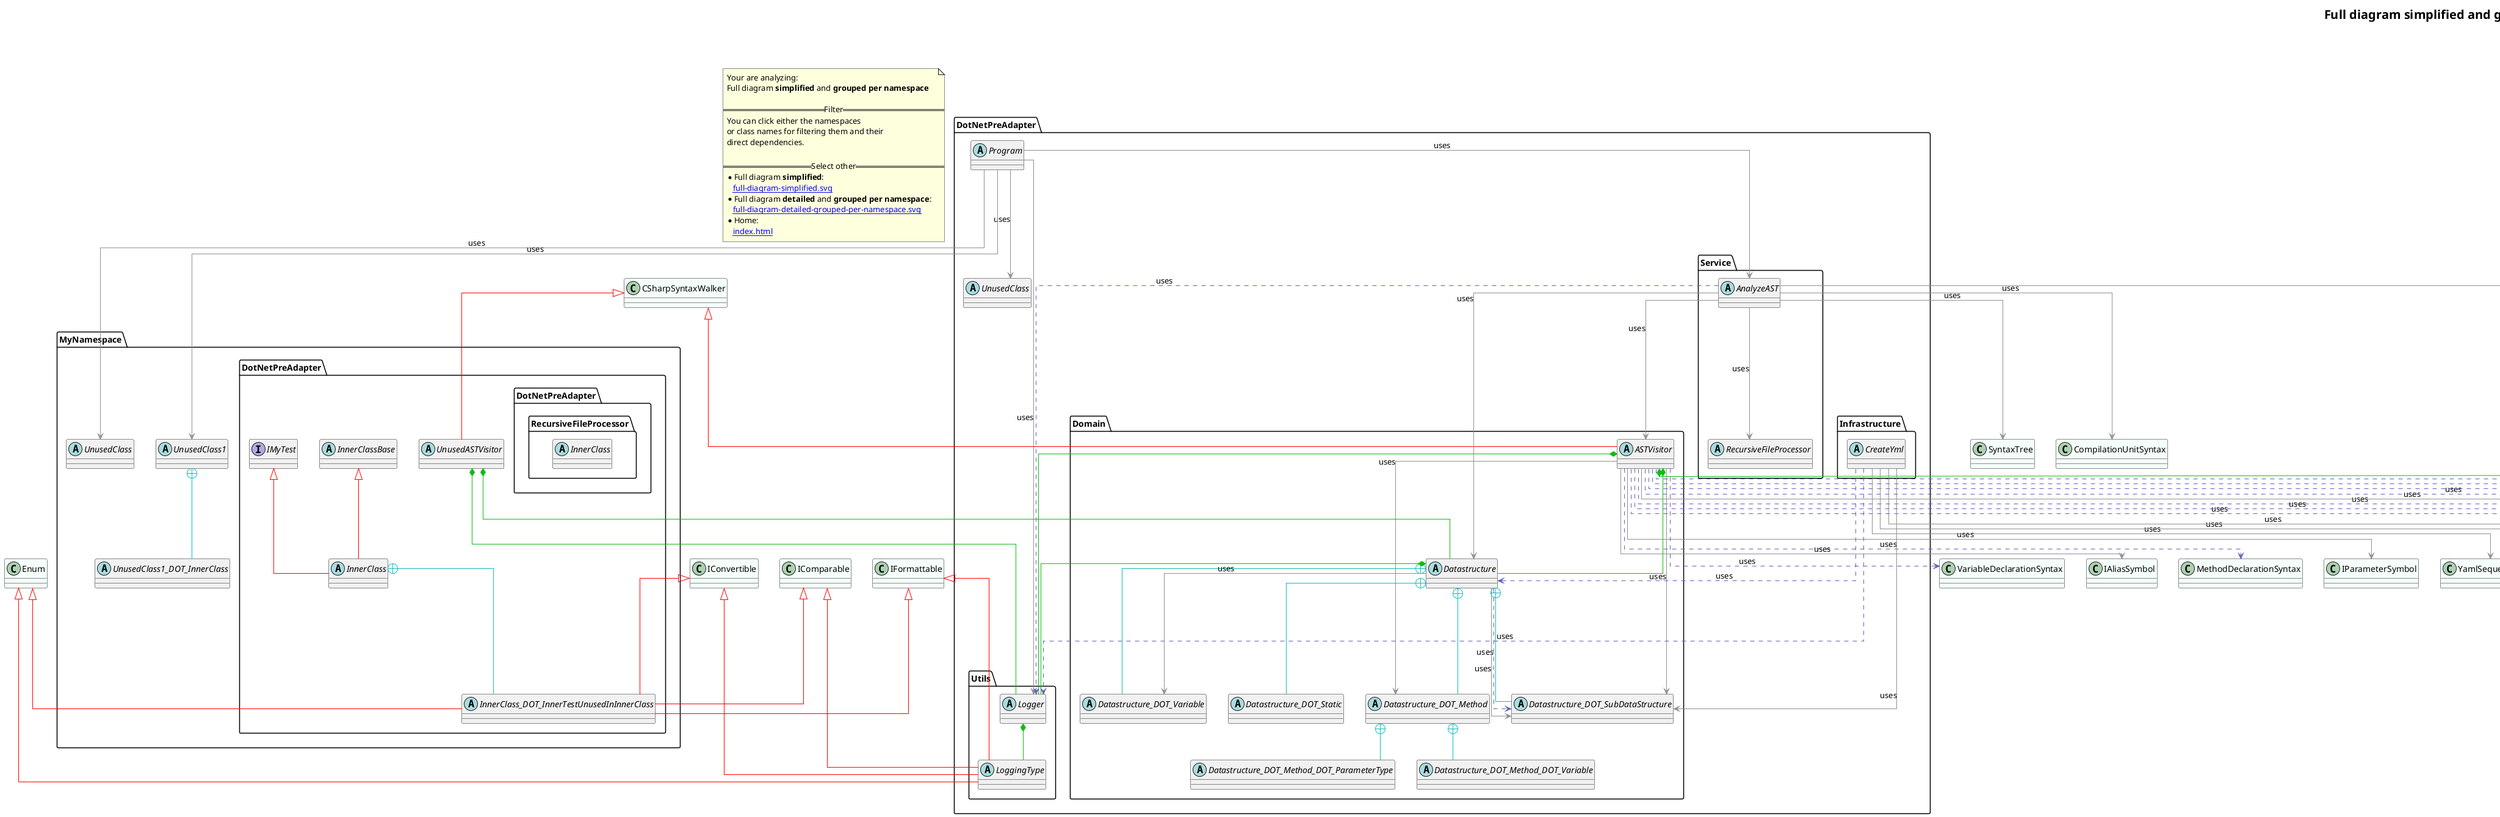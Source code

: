 @startuml
skinparam linetype ortho
title <size:20>Full diagram **simplified** and **grouped per namespace**</size>
note "Your are analyzing:\nFull diagram **simplified** and **grouped per namespace**\n\n==Filter==\nYou can click either the namespaces \nor class names for filtering them and their\ndirect dependencies.\n\n==Select other==\n* Full diagram **simplified**:\n   [[full-diagram-simplified.svg]]\n* Full diagram **detailed** and **grouped per namespace**:\n   [[full-diagram-detailed-grouped-per-namespace.svg]]\n* Home:\n   [[index.html]]" as FloatingNote
class CSharpSyntaxWalker [[CSharpSyntaxWalker-diagram-simplified-grouped-per-namespace.svg]] #MintCream {
}
class SemanticModel [[SemanticModel-diagram-simplified-grouped-per-namespace.svg]] #MintCream {
}
class SyntaxNode [[SyntaxNode-diagram-simplified-grouped-per-namespace.svg]] #MintCream {
}
class ITypeSymbol [[ITypeSymbol-diagram-simplified-grouped-per-namespace.svg]] #MintCream {
}
class T [[T-diagram-simplified-grouped-per-namespace.svg]] #MintCream {
}
class NamespaceDeclarationSyntax [[NamespaceDeclarationSyntax-diagram-simplified-grouped-per-namespace.svg]] #MintCream {
}
class UsingDirectiveSyntax [[UsingDirectiveSyntax-diagram-simplified-grouped-per-namespace.svg]] #MintCream {
}
class EnumDeclarationSyntax [[EnumDeclarationSyntax-diagram-simplified-grouped-per-namespace.svg]] #MintCream {
}
class InterfaceDeclarationSyntax [[InterfaceDeclarationSyntax-diagram-simplified-grouped-per-namespace.svg]] #MintCream {
}
class ClassDeclarationSyntax [[ClassDeclarationSyntax-diagram-simplified-grouped-per-namespace.svg]] #MintCream {
}
class MethodDeclarationSyntax [[MethodDeclarationSyntax-diagram-simplified-grouped-per-namespace.svg]] #MintCream {
}
class IParameterSymbol [[IParameterSymbol-diagram-simplified-grouped-per-namespace.svg]] #MintCream {
}
class VariableDeclarationSyntax [[VariableDeclarationSyntax-diagram-simplified-grouped-per-namespace.svg]] #MintCream {
}
class IAliasSymbol [[IAliasSymbol-diagram-simplified-grouped-per-namespace.svg]] #MintCream {
}
class YamlSequenceNode [[YamlSequenceNode-diagram-simplified-grouped-per-namespace.svg]] #MintCream {
}
class YamlStream [[YamlStream-diagram-simplified-grouped-per-namespace.svg]] #MintCream {
}
class System.IO.TextWriter [[System.IO.TextWriter-diagram-simplified-grouped-per-namespace.svg]] #MintCream {
}
class SyntaxTree [[SyntaxTree-diagram-simplified-grouped-per-namespace.svg]] #MintCream {
}
class CompilationUnitSyntax [[CompilationUnitSyntax-diagram-simplified-grouped-per-namespace.svg]] #MintCream {
}
class Enum [[Enum-diagram-simplified-grouped-per-namespace.svg]] #MintCream {
}
class IComparable [[IComparable-diagram-simplified-grouped-per-namespace.svg]] #MintCream {
}
class IFormattable [[IFormattable-diagram-simplified-grouped-per-namespace.svg]] #MintCream {
}
class IConvertible [[IConvertible-diagram-simplified-grouped-per-namespace.svg]] #MintCream {
}
' Closing all previous_sub_namespace_list namespace None because file analysis is finished.
namespace DotNetPreAdapter [[DotNetPreAdapter-diagram-simplified-grouped-per-namespace.svg]] {
abstract class DotNetPreAdapter.UnusedClass [[DotNetPreAdapter.UnusedClass-diagram-simplified-grouped-per-namespace.svg]]  {
}
abstract class DotNetPreAdapter.Program [[DotNetPreAdapter.Program-diagram-simplified-grouped-per-namespace.svg]]  {
}
'Compared namespace DotNetPreAdapter [[DotNetPreAdapter-diagram-simplified-grouped-per-namespace.svg]] { with last element of }
' Closing all previous_sub_namespace_list namespace None because file analysis is finished.
' Closing namespace DotNetPreAdapter
}
namespace DotNetPreAdapter [[DotNetPreAdapter-diagram-simplified-grouped-per-namespace.svg]] {
namespace DotNetPreAdapter.Domain [[DotNetPreAdapter.Domain-diagram-simplified-grouped-per-namespace.svg]] {
  abstract class DotNetPreAdapter.Domain.Datastructure [[DotNetPreAdapter.Domain.Datastructure-diagram-simplified-grouped-per-namespace.svg]]  {
  }
  abstract class DotNetPreAdapter.Domain.Datastructure_DOT_Method [[DotNetPreAdapter.Domain.Datastructure.Method-diagram-simplified-grouped-per-namespace.svg]]  {
  }
  abstract class DotNetPreAdapter.Domain.Datastructure_DOT_Method_DOT_ParameterType [[DotNetPreAdapter.Domain.Datastructure.Method.ParameterType-diagram-simplified-grouped-per-namespace.svg]]  {
  }
  abstract class DotNetPreAdapter.Domain.Datastructure_DOT_Method_DOT_Variable [[DotNetPreAdapter.Domain.Datastructure.Method.Variable-diagram-simplified-grouped-per-namespace.svg]]  {
  }
  abstract class DotNetPreAdapter.Domain.Datastructure_DOT_Static [[DotNetPreAdapter.Domain.Datastructure.Static-diagram-simplified-grouped-per-namespace.svg]]  {
  }
  abstract class DotNetPreAdapter.Domain.Datastructure_DOT_Variable [[DotNetPreAdapter.Domain.Datastructure.Variable-diagram-simplified-grouped-per-namespace.svg]]  {
  }
  abstract class DotNetPreAdapter.Domain.Datastructure_DOT_SubDataStructure [[DotNetPreAdapter.Domain.Datastructure.SubDataStructure-diagram-simplified-grouped-per-namespace.svg]]  {
  }
  abstract class DotNetPreAdapter.Domain.ASTVisitor [[DotNetPreAdapter.Domain.ASTVisitor-diagram-simplified-grouped-per-namespace.svg]]  {
  }
'Compared namespace DotNetPreAdapter.Domain [[DotNetPreAdapter.Domain-diagram-simplified-grouped-per-namespace.svg]] { with last element of   }
' Closing all previous_sub_namespace_list namespace None because file analysis is finished.
' Closing namespace Domain
}
' Closing namespace DotNetPreAdapter
}
namespace DotNetPreAdapter [[DotNetPreAdapter-diagram-simplified-grouped-per-namespace.svg]] {
namespace DotNetPreAdapter.Infrastructure [[DotNetPreAdapter.Infrastructure-diagram-simplified-grouped-per-namespace.svg]] {
  abstract class DotNetPreAdapter.Infrastructure.CreateYml [[DotNetPreAdapter.Infrastructure.CreateYml-diagram-simplified-grouped-per-namespace.svg]]  {
  }
'Compared namespace DotNetPreAdapter.Infrastructure [[DotNetPreAdapter.Infrastructure-diagram-simplified-grouped-per-namespace.svg]] { with last element of   }
' Closing all previous_sub_namespace_list namespace None because file analysis is finished.
' Closing namespace Infrastructure
}
' Closing namespace DotNetPreAdapter
}
namespace DotNetPreAdapter [[DotNetPreAdapter-diagram-simplified-grouped-per-namespace.svg]] {
namespace DotNetPreAdapter.Service [[DotNetPreAdapter.Service-diagram-simplified-grouped-per-namespace.svg]] {
  abstract class DotNetPreAdapter.Service.AnalyzeAST [[DotNetPreAdapter.Service.AnalyzeAST-diagram-simplified-grouped-per-namespace.svg]]  {
  }
  abstract class DotNetPreAdapter.Service.RecursiveFileProcessor [[DotNetPreAdapter.Service.RecursiveFileProcessor-diagram-simplified-grouped-per-namespace.svg]]  {
  }
'Compared namespace DotNetPreAdapter.Service [[DotNetPreAdapter.Service-diagram-simplified-grouped-per-namespace.svg]] { with last element of   }
' Closing all previous_sub_namespace_list namespace None because file analysis is finished.
' Closing namespace Service
}
' Closing namespace DotNetPreAdapter
}
namespace DotNetPreAdapter [[DotNetPreAdapter-diagram-simplified-grouped-per-namespace.svg]] {
namespace DotNetPreAdapter.Utils [[DotNetPreAdapter.Utils-diagram-simplified-grouped-per-namespace.svg]] {
  abstract class DotNetPreAdapter.Utils.LoggingType [[DotNetPreAdapter.Utils.LoggingType-diagram-simplified-grouped-per-namespace.svg]]  {
  }
  abstract class DotNetPreAdapter.Utils.Logger [[DotNetPreAdapter.Utils.Logger-diagram-simplified-grouped-per-namespace.svg]]  {
  }
'Compared namespace DotNetPreAdapter.Utils [[DotNetPreAdapter.Utils-diagram-simplified-grouped-per-namespace.svg]] { with last element of   }
' Closing all previous_sub_namespace_list namespace None because file analysis is finished.
' Closing namespace Utils
}
' Closing namespace DotNetPreAdapter
}
namespace Examples [[Examples-diagram-simplified-grouped-per-namespace.svg]] {
namespace Examples.BadDesign [[Examples.BadDesign-diagram-simplified-grouped-per-namespace.svg]] {
namespace Examples.BadDesign.CarExample [[Examples.BadDesign.CarExample-diagram-simplified-grouped-per-namespace.svg]] {
    abstract class Examples.BadDesign.CarExample.DB [[Examples.BadDesign.CarExample.DB-diagram-simplified-grouped-per-namespace.svg]]  {
    }
    abstract class Examples.BadDesign.CarExample.Vehicle [[Examples.BadDesign.CarExample.Vehicle-diagram-simplified-grouped-per-namespace.svg]]  {
    }
    abstract class Examples.BadDesign.CarExample.Car [[Examples.BadDesign.CarExample.Car-diagram-simplified-grouped-per-namespace.svg]]  {
    }
'Compared namespace Examples.BadDesign.CarExample [[Examples.BadDesign.CarExample-diagram-simplified-grouped-per-namespace.svg]] { with last element of     }
' Closing all previous_sub_namespace_list namespace None because file analysis is finished.
' Closing namespace CarExample
}
' Closing namespace BadDesign
}
' Closing namespace Examples
}
namespace Examples [[Examples-diagram-simplified-grouped-per-namespace.svg]] {
namespace Examples.BadDesign [[Examples.BadDesign-diagram-simplified-grouped-per-namespace.svg]] {
namespace Examples.BadDesign.CarExample [[Examples.BadDesign.CarExample-diagram-simplified-grouped-per-namespace.svg]] {
namespace Examples.BadDesign.CarExample.CarParts [[Examples.BadDesign.CarExample.CarParts-diagram-simplified-grouped-per-namespace.svg]] {
      abstract class Examples.BadDesign.CarExample.CarParts.Seats [[Examples.BadDesign.CarExample.CarParts.Seats-diagram-simplified-grouped-per-namespace.svg]]  {
      }
      abstract class Examples.BadDesign.CarExample.CarParts.Wheels [[Examples.BadDesign.CarExample.CarParts.Wheels-diagram-simplified-grouped-per-namespace.svg]]  {
      }
      abstract class Examples.BadDesign.CarExample.CarParts.Driver [[Examples.BadDesign.CarExample.CarParts.Driver-diagram-simplified-grouped-per-namespace.svg]]  {
      }
      abstract class Examples.BadDesign.CarExample.CarParts.Doors [[Examples.BadDesign.CarExample.CarParts.Doors-diagram-simplified-grouped-per-namespace.svg]]  {
      }
'Compared namespace Examples.BadDesign.CarExample.CarParts [[Examples.BadDesign.CarExample.CarParts-diagram-simplified-grouped-per-namespace.svg]] { with last element of       }
' Closing all previous_sub_namespace_list namespace None because file analysis is finished.
' Closing namespace CarParts
}
' Closing namespace CarExample
}
' Closing namespace BadDesign
}
' Closing namespace Examples
}
namespace Examples [[Examples-diagram-simplified-grouped-per-namespace.svg]] {
namespace Examples.BadDesign [[Examples.BadDesign-diagram-simplified-grouped-per-namespace.svg]] {
namespace Examples.BadDesign.CarExample [[Examples.BadDesign.CarExample-diagram-simplified-grouped-per-namespace.svg]] {
namespace Examples.BadDesign.CarExample.WarehouseEntities [[Examples.BadDesign.CarExample.WarehouseEntities-diagram-simplified-grouped-per-namespace.svg]] {
      abstract class Examples.BadDesign.CarExample.WarehouseEntities.User [[Examples.BadDesign.CarExample.WarehouseEntities.User-diagram-simplified-grouped-per-namespace.svg]]  {
      }
      abstract class Examples.BadDesign.CarExample.WarehouseEntities.Customer [[Examples.BadDesign.CarExample.WarehouseEntities.Customer-diagram-simplified-grouped-per-namespace.svg]]  {
      }
      abstract class Examples.BadDesign.CarExample.WarehouseEntities.Complaints [[Examples.BadDesign.CarExample.WarehouseEntities.Complaints-diagram-simplified-grouped-per-namespace.svg]]  {
      }
      abstract class Examples.BadDesign.CarExample.WarehouseEntities.Invoice [[Examples.BadDesign.CarExample.WarehouseEntities.Invoice-diagram-simplified-grouped-per-namespace.svg]]  {
      }
      abstract class Examples.BadDesign.CarExample.WarehouseEntities.Car [[Examples.BadDesign.CarExample.WarehouseEntities.Car-diagram-simplified-grouped-per-namespace.svg]]  {
      }
'Compared namespace Examples.BadDesign.CarExample.WarehouseEntities [[Examples.BadDesign.CarExample.WarehouseEntities-diagram-simplified-grouped-per-namespace.svg]] { with last element of       }
' Closing all previous_sub_namespace_list namespace None because file analysis is finished.
' Closing namespace WarehouseEntities
}
' Closing namespace CarExample
}
' Closing namespace BadDesign
}
' Closing namespace Examples
}
namespace Examples [[Examples-diagram-simplified-grouped-per-namespace.svg]] {
namespace Examples.BetterDesign [[Examples.BetterDesign-diagram-simplified-grouped-per-namespace.svg]] {
  abstract class Examples.BetterDesign.Service [[Examples.BetterDesign.Service-diagram-simplified-grouped-per-namespace.svg]]  {
  }
'Compared namespace Examples.BetterDesign [[Examples.BetterDesign-diagram-simplified-grouped-per-namespace.svg]] { with last element of   }
' Closing all previous_sub_namespace_list namespace None because file analysis is finished.
' Closing namespace BetterDesign
}
' Closing namespace Examples
}
namespace Examples [[Examples-diagram-simplified-grouped-per-namespace.svg]] {
namespace Examples.BetterDesign [[Examples.BetterDesign-diagram-simplified-grouped-per-namespace.svg]] {
namespace Examples.BetterDesign.Repository [[Examples.BetterDesign.Repository-diagram-simplified-grouped-per-namespace.svg]] {
namespace Examples.BetterDesign.Repository.CarExample [[Examples.BetterDesign.Repository.CarExample-diagram-simplified-grouped-per-namespace.svg]] {
      abstract class Examples.BetterDesign.Repository.CarExample.DBCar [[Examples.BetterDesign.Repository.CarExample.DBCar-diagram-simplified-grouped-per-namespace.svg]]  {
      }
      abstract class Examples.BetterDesign.Repository.CarExample.DBWarehouse [[Examples.BetterDesign.Repository.CarExample.DBWarehouse-diagram-simplified-grouped-per-namespace.svg]]  {
      }
      abstract class Examples.BetterDesign.Repository.CarExample.Vehicle [[Examples.BetterDesign.Repository.CarExample.Vehicle-diagram-simplified-grouped-per-namespace.svg]]  {
      }
      abstract class Examples.BetterDesign.Repository.CarExample.Car [[Examples.BetterDesign.Repository.CarExample.Car-diagram-simplified-grouped-per-namespace.svg]]  {
      }
'Compared namespace Examples.BetterDesign.Repository.CarExample [[Examples.BetterDesign.Repository.CarExample-diagram-simplified-grouped-per-namespace.svg]] { with last element of       }
' Closing all previous_sub_namespace_list namespace None because file analysis is finished.
' Closing namespace CarExample
}
' Closing namespace Repository
}
' Closing namespace BetterDesign
}
' Closing namespace Examples
}
namespace Examples [[Examples-diagram-simplified-grouped-per-namespace.svg]] {
namespace Examples.BetterDesign [[Examples.BetterDesign-diagram-simplified-grouped-per-namespace.svg]] {
namespace Examples.BetterDesign.Repository [[Examples.BetterDesign.Repository-diagram-simplified-grouped-per-namespace.svg]] {
namespace Examples.BetterDesign.Repository.CarExample [[Examples.BetterDesign.Repository.CarExample-diagram-simplified-grouped-per-namespace.svg]] {
namespace Examples.BetterDesign.Repository.CarExample.CarParts [[Examples.BetterDesign.Repository.CarExample.CarParts-diagram-simplified-grouped-per-namespace.svg]] {
        abstract class Examples.BetterDesign.Repository.CarExample.CarParts.Seats [[Examples.BetterDesign.Repository.CarExample.CarParts.Seats-diagram-simplified-grouped-per-namespace.svg]]  {
        }
        abstract class Examples.BetterDesign.Repository.CarExample.CarParts.Wheels [[Examples.BetterDesign.Repository.CarExample.CarParts.Wheels-diagram-simplified-grouped-per-namespace.svg]]  {
        }
        abstract class Examples.BetterDesign.Repository.CarExample.CarParts.Driver [[Examples.BetterDesign.Repository.CarExample.CarParts.Driver-diagram-simplified-grouped-per-namespace.svg]]  {
        }
        abstract class Examples.BetterDesign.Repository.CarExample.CarParts.Doors [[Examples.BetterDesign.Repository.CarExample.CarParts.Doors-diagram-simplified-grouped-per-namespace.svg]]  {
        }
'Compared namespace Examples.BetterDesign.Repository.CarExample.CarParts [[Examples.BetterDesign.Repository.CarExample.CarParts-diagram-simplified-grouped-per-namespace.svg]] { with last element of         }
' Closing all previous_sub_namespace_list namespace None because file analysis is finished.
' Closing namespace CarParts
}
' Closing namespace CarExample
}
' Closing namespace Repository
}
' Closing namespace BetterDesign
}
' Closing namespace Examples
}
namespace Examples [[Examples-diagram-simplified-grouped-per-namespace.svg]] {
namespace Examples.BetterDesign [[Examples.BetterDesign-diagram-simplified-grouped-per-namespace.svg]] {
namespace Examples.BetterDesign.Repository [[Examples.BetterDesign.Repository-diagram-simplified-grouped-per-namespace.svg]] {
namespace Examples.BetterDesign.Repository.CarExample [[Examples.BetterDesign.Repository.CarExample-diagram-simplified-grouped-per-namespace.svg]] {
namespace Examples.BetterDesign.Repository.CarExample.WarehouseEntities [[Examples.BetterDesign.Repository.CarExample.WarehouseEntities-diagram-simplified-grouped-per-namespace.svg]] {
        abstract class Examples.BetterDesign.Repository.CarExample.WarehouseEntities.User [[Examples.BetterDesign.Repository.CarExample.WarehouseEntities.User-diagram-simplified-grouped-per-namespace.svg]]  {
        }
        abstract class Examples.BetterDesign.Repository.CarExample.WarehouseEntities.Customer [[Examples.BetterDesign.Repository.CarExample.WarehouseEntities.Customer-diagram-simplified-grouped-per-namespace.svg]]  {
        }
        abstract class Examples.BetterDesign.Repository.CarExample.WarehouseEntities.Complaints [[Examples.BetterDesign.Repository.CarExample.WarehouseEntities.Complaints-diagram-simplified-grouped-per-namespace.svg]]  {
        }
        abstract class Examples.BetterDesign.Repository.CarExample.WarehouseEntities.Invoice [[Examples.BetterDesign.Repository.CarExample.WarehouseEntities.Invoice-diagram-simplified-grouped-per-namespace.svg]]  {
        }
        abstract class Examples.BetterDesign.Repository.CarExample.WarehouseEntities.Car [[Examples.BetterDesign.Repository.CarExample.WarehouseEntities.Car-diagram-simplified-grouped-per-namespace.svg]]  {
        }
'Compared namespace Examples.BetterDesign.Repository.CarExample.WarehouseEntities [[Examples.BetterDesign.Repository.CarExample.WarehouseEntities-diagram-simplified-grouped-per-namespace.svg]] { with last element of         }
' Closing all previous_sub_namespace_list namespace None because file analysis is finished.
' Closing namespace WarehouseEntities
}
' Closing namespace CarExample
}
' Closing namespace Repository
}
' Closing namespace BetterDesign
}
' Closing namespace Examples
}
namespace MyNamespace [[MyNamespace-diagram-simplified-grouped-per-namespace.svg]] {
abstract class MyNamespace.UnusedClass [[MyNamespace.UnusedClass-diagram-simplified-grouped-per-namespace.svg]]  {
}
abstract class MyNamespace.UnusedClass1 [[MyNamespace.UnusedClass1-diagram-simplified-grouped-per-namespace.svg]]  {
}
abstract class MyNamespace.UnusedClass1_DOT_InnerClass [[MyNamespace.UnusedClass1.InnerClass-diagram-simplified-grouped-per-namespace.svg]]  {
}
'Compared namespace MyNamespace [[MyNamespace-diagram-simplified-grouped-per-namespace.svg]] { with last element of }
' Closing all previous_sub_namespace_list namespace None because file analysis is finished.
' Closing namespace MyNamespace
}
namespace MyNamespace [[MyNamespace-diagram-simplified-grouped-per-namespace.svg]] {
namespace MyNamespace.DotNetPreAdapter [[MyNamespace.DotNetPreAdapter-diagram-simplified-grouped-per-namespace.svg]] {
  interface MyNamespace.DotNetPreAdapter.IMyTest [[MyNamespace.DotNetPreAdapter.IMyTest-diagram-simplified-grouped-per-namespace.svg]]  {
  }
  abstract class MyNamespace.DotNetPreAdapter.InnerClassBase [[MyNamespace.DotNetPreAdapter.InnerClassBase-diagram-simplified-grouped-per-namespace.svg]]  {
  }
  abstract class MyNamespace.DotNetPreAdapter.InnerClass [[MyNamespace.DotNetPreAdapter.InnerClass-diagram-simplified-grouped-per-namespace.svg]]  {
  }
  abstract class MyNamespace.DotNetPreAdapter.InnerClass_DOT_InnerTestUnusedInInnerClass [[MyNamespace.DotNetPreAdapter.InnerClass.InnerTestUnusedInInnerClass-diagram-simplified-grouped-per-namespace.svg]]  {
  }
  abstract class MyNamespace.DotNetPreAdapter.UnusedASTVisitor [[MyNamespace.DotNetPreAdapter.UnusedASTVisitor-diagram-simplified-grouped-per-namespace.svg]]  {
  }
'Compared namespace MyNamespace.DotNetPreAdapter [[MyNamespace.DotNetPreAdapter-diagram-simplified-grouped-per-namespace.svg]] { with last element of   }
' Closing all previous_sub_namespace_list namespace None because file analysis is finished.
' Closing namespace DotNetPreAdapter
}
' Closing namespace MyNamespace
}
namespace MyNamespace [[MyNamespace-diagram-simplified-grouped-per-namespace.svg]] {
namespace MyNamespace.DotNetPreAdapter [[MyNamespace.DotNetPreAdapter-diagram-simplified-grouped-per-namespace.svg]] {
namespace MyNamespace.DotNetPreAdapter.DotNetPreAdapter [[MyNamespace.DotNetPreAdapter.DotNetPreAdapter-diagram-simplified-grouped-per-namespace.svg]] {
namespace MyNamespace.DotNetPreAdapter.DotNetPreAdapter.RecursiveFileProcessor [[MyNamespace.DotNetPreAdapter.DotNetPreAdapter.RecursiveFileProcessor-diagram-simplified-grouped-per-namespace.svg]] {
      abstract class MyNamespace.DotNetPreAdapter.DotNetPreAdapter.RecursiveFileProcessor.InnerClass [[MyNamespace.DotNetPreAdapter.DotNetPreAdapter.RecursiveFileProcessor.InnerClass-diagram-simplified-grouped-per-namespace.svg]]  {
      }
'Compared namespace MyNamespace.DotNetPreAdapter.DotNetPreAdapter.RecursiveFileProcessor [[MyNamespace.DotNetPreAdapter.DotNetPreAdapter.RecursiveFileProcessor-diagram-simplified-grouped-per-namespace.svg]] { with last element of       }
' Closing all previous_sub_namespace_list namespace None because file analysis is finished.
' Closing namespace RecursiveFileProcessor
}
' Closing namespace DotNetPreAdapter
}
' Closing namespace DotNetPreAdapter
}
' Closing namespace MyNamespace
}
 ' *************************************** 
 ' *************************************** 
 ' *************************************** 
' Class relations extracted from namespace:
' 
' Class relations extracted from namespace:
' DotNetPreAdapter
DotNetPreAdapter.Program -[#909090]-> MyNamespace.UnusedClass  : uses 
DotNetPreAdapter.Program -[#909090]-> DotNetPreAdapter.UnusedClass  : uses 
DotNetPreAdapter.Program -[#909090]-> MyNamespace.UnusedClass1  : uses 
DotNetPreAdapter.Program -[#909090]-> DotNetPreAdapter.Utils.Logger  : uses 
DotNetPreAdapter.Program -[#909090]-> DotNetPreAdapter.Service.AnalyzeAST  : uses 
' Class relations extracted from namespace:
' DotNetPreAdapter.Domain
DotNetPreAdapter.Domain.Datastructure +-[#10BBBB]- DotNetPreAdapter.Domain.Datastructure_DOT_Method 
DotNetPreAdapter.Domain.Datastructure +-[#10BBBB]- DotNetPreAdapter.Domain.Datastructure_DOT_Static 
DotNetPreAdapter.Domain.Datastructure +-[#10BBBB]- DotNetPreAdapter.Domain.Datastructure_DOT_Variable 
DotNetPreAdapter.Domain.Datastructure +-[#10BBBB]- DotNetPreAdapter.Domain.Datastructure_DOT_SubDataStructure 
DotNetPreAdapter.Domain.Datastructure *-[#10BB10]- DotNetPreAdapter.Utils.Logger 
DotNetPreAdapter.Domain.Datastructure -[#909090]-> DotNetPreAdapter.Domain.Datastructure_DOT_Variable  : uses 
DotNetPreAdapter.Domain.Datastructure .[#6060BB].> DotNetPreAdapter.Domain.Datastructure_DOT_SubDataStructure  : uses 
DotNetPreAdapter.Domain.Datastructure -[#909090]-> DotNetPreAdapter.Domain.Datastructure_DOT_SubDataStructure  : uses 
DotNetPreAdapter.Domain.Datastructure_DOT_Method +-[#10BBBB]- DotNetPreAdapter.Domain.Datastructure_DOT_Method_DOT_ParameterType 
DotNetPreAdapter.Domain.Datastructure_DOT_Method +-[#10BBBB]- DotNetPreAdapter.Domain.Datastructure_DOT_Method_DOT_Variable 
CSharpSyntaxWalker <|-[#red]- DotNetPreAdapter.Domain.ASTVisitor
DotNetPreAdapter.Domain.ASTVisitor *-[#10BB10]- DotNetPreAdapter.Domain.Datastructure 
DotNetPreAdapter.Domain.ASTVisitor *-[#10BB10]- SemanticModel 
DotNetPreAdapter.Domain.ASTVisitor *-[#10BB10]- DotNetPreAdapter.Utils.Logger 
DotNetPreAdapter.Domain.ASTVisitor .[#6060BB].> SyntaxNode  : uses 
DotNetPreAdapter.Domain.ASTVisitor -[#909090]-> ITypeSymbol  : uses 
DotNetPreAdapter.Domain.ASTVisitor .[#6060BB].> T  : uses 
DotNetPreAdapter.Domain.ASTVisitor -[#909090]-> DotNetPreAdapter.Domain.Datastructure_DOT_SubDataStructure  : uses 
DotNetPreAdapter.Domain.ASTVisitor .[#6060BB].> NamespaceDeclarationSyntax  : uses 
DotNetPreAdapter.Domain.ASTVisitor .[#6060BB].> UsingDirectiveSyntax  : uses 
DotNetPreAdapter.Domain.ASTVisitor .[#6060BB].> EnumDeclarationSyntax  : uses 
DotNetPreAdapter.Domain.ASTVisitor .[#6060BB].> InterfaceDeclarationSyntax  : uses 
DotNetPreAdapter.Domain.ASTVisitor .[#6060BB].> ClassDeclarationSyntax  : uses 
DotNetPreAdapter.Domain.ASTVisitor .[#6060BB].> MethodDeclarationSyntax  : uses 
DotNetPreAdapter.Domain.ASTVisitor -[#909090]-> IParameterSymbol  : uses 
DotNetPreAdapter.Domain.ASTVisitor .[#6060BB].> VariableDeclarationSyntax  : uses 
DotNetPreAdapter.Domain.ASTVisitor -[#909090]-> IAliasSymbol  : uses 
DotNetPreAdapter.Domain.ASTVisitor -[#909090]-> DotNetPreAdapter.Domain.Datastructure_DOT_Method  : uses 
' Class relations extracted from namespace:
' DotNetPreAdapter.Infrastructure
DotNetPreAdapter.Infrastructure.CreateYml .[#6060BB].> DotNetPreAdapter.Domain.Datastructure  : uses 
DotNetPreAdapter.Infrastructure.CreateYml .[#6060BB].> DotNetPreAdapter.Utils.Logger  : uses 
DotNetPreAdapter.Infrastructure.CreateYml -[#909090]-> YamlSequenceNode  : uses 
DotNetPreAdapter.Infrastructure.CreateYml -[#909090]-> DotNetPreAdapter.Domain.Datastructure_DOT_SubDataStructure  : uses 
DotNetPreAdapter.Infrastructure.CreateYml -[#909090]-> YamlStream  : uses 
DotNetPreAdapter.Infrastructure.CreateYml -[#909090]-> System.IO.TextWriter  : uses 
' Class relations extracted from namespace:
' DotNetPreAdapter.Service
DotNetPreAdapter.Service.AnalyzeAST .[#6060BB].> DotNetPreAdapter.Utils.Logger  : uses 
DotNetPreAdapter.Service.AnalyzeAST -[#909090]-> DotNetPreAdapter.Domain.Datastructure  : uses 
DotNetPreAdapter.Service.AnalyzeAST -[#909090]-> DotNetPreAdapter.Service.RecursiveFileProcessor  : uses 
DotNetPreAdapter.Service.AnalyzeAST -[#909090]-> SyntaxTree  : uses 
DotNetPreAdapter.Service.AnalyzeAST -[#909090]-> CompilationUnitSyntax  : uses 
DotNetPreAdapter.Service.AnalyzeAST -[#909090]-> SemanticModel  : uses 
DotNetPreAdapter.Service.AnalyzeAST -[#909090]-> DotNetPreAdapter.Domain.ASTVisitor  : uses 
' Class relations extracted from namespace:
' DotNetPreAdapter.Utils
Enum <|-[#red]- DotNetPreAdapter.Utils.LoggingType
IComparable <|-[#red]- DotNetPreAdapter.Utils.LoggingType
IFormattable <|-[#red]- DotNetPreAdapter.Utils.LoggingType
IConvertible <|-[#red]- DotNetPreAdapter.Utils.LoggingType
DotNetPreAdapter.Utils.Logger *-[#10BB10]- DotNetPreAdapter.Utils.LoggingType 
' Class relations extracted from namespace:
' Examples.BadDesign.CarExample
Examples.BadDesign.CarExample.DB .[#6060BB].> Examples.BadDesign.CarExample.WarehouseEntities.Car  : uses 
Examples.BadDesign.CarExample.DB .[#6060BB].> Examples.BadDesign.CarExample.WarehouseEntities.Complaints  : uses 
Examples.BadDesign.CarExample.DB .[#6060BB].> Examples.BadDesign.CarExample.WarehouseEntities.Customer  : uses 
Examples.BadDesign.CarExample.DB .[#6060BB].> Examples.BadDesign.CarExample.CarParts.Driver  : uses 
Examples.BadDesign.CarExample.DB .[#6060BB].> Examples.BadDesign.CarExample.Car  : uses 
Examples.BadDesign.CarExample.Vehicle *-[#10BB10]- Examples.BadDesign.CarExample.DB 
Examples.BadDesign.CarExample.CarParts.Driver <|-[#red]- Examples.BadDesign.CarExample.Car
Examples.BadDesign.CarExample.Car *-[#10BB10]- Examples.BadDesign.CarExample.CarParts.Wheels 
Examples.BadDesign.CarExample.Car *-[#10BB10]- Examples.BadDesign.CarExample.Vehicle 
Examples.BadDesign.CarExample.Car *-[#10BB10]- Examples.BadDesign.CarExample.DB 
Examples.BadDesign.CarExample.Car .[#6060BB].> Examples.BadDesign.CarExample.CarParts.Doors  : uses 
Examples.BadDesign.CarExample.Car -[#909090]-> Examples.BadDesign.CarExample.CarParts.Seats  : uses 
' Class relations extracted from namespace:
' Examples.BadDesign.CarExample.CarParts
Examples.BadDesign.CarExample.CarParts.Seats *-[#10BB10]- Examples.BadDesign.CarExample.DB 
Examples.BadDesign.CarExample.CarParts.Wheels *-[#10BB10]- Examples.BadDesign.CarExample.DB 
Examples.BadDesign.CarExample.CarParts.Driver *-[#10BB10]- Examples.BadDesign.CarExample.DB 
Examples.BadDesign.CarExample.CarParts.Doors *-[#10BB10]- Examples.BadDesign.CarExample.DB 
' Class relations extracted from namespace:
' Examples.BadDesign.CarExample.WarehouseEntities
' Class relations extracted from namespace:
' Examples.BetterDesign
Examples.BetterDesign.Service .[#6060BB].> Examples.BetterDesign.Repository.CarExample.Car  : uses 
Examples.BetterDesign.Service .[#6060BB].> Examples.BetterDesign.Repository.CarExample.WarehouseEntities.Car  : uses 
' Class relations extracted from namespace:
' Examples.BetterDesign.Repository.CarExample
Examples.BetterDesign.Repository.CarExample.DBCar .[#6060BB].> Examples.BetterDesign.Repository.CarExample.CarParts.Driver  : uses 
Examples.BetterDesign.Repository.CarExample.DBCar .[#6060BB].> Examples.BetterDesign.Repository.CarExample.Car  : uses 
Examples.BetterDesign.Repository.CarExample.DBCar .[#6060BB].> Examples.BetterDesign.Repository.CarExample.CarParts.Seats  : uses 
Examples.BetterDesign.Repository.CarExample.DBCar .[#6060BB].> Examples.BetterDesign.Repository.CarExample.CarParts.Doors  : uses 
Examples.BetterDesign.Repository.CarExample.DBWarehouse .[#6060BB].> Examples.BetterDesign.Repository.CarExample.WarehouseEntities.Invoice  : uses 
Examples.BetterDesign.Repository.CarExample.DBWarehouse .[#6060BB].> Examples.BetterDesign.Repository.CarExample.WarehouseEntities.Complaints  : uses 
Examples.BetterDesign.Repository.CarExample.DBWarehouse .[#6060BB].> Examples.BetterDesign.Repository.CarExample.WarehouseEntities.Customer  : uses 
Examples.BetterDesign.Repository.CarExample.DBWarehouse .[#6060BB].> Examples.BetterDesign.Repository.CarExample.Car  : uses 
Examples.BetterDesign.Repository.CarExample.DBWarehouse .[#6060BB].> Examples.BetterDesign.Repository.CarExample.WarehouseEntities.User  : uses 
Examples.BetterDesign.Repository.CarExample.Vehicle *-[#10BB10]- Examples.BetterDesign.Repository.CarExample.DBCar 
Examples.BetterDesign.Repository.CarExample.Vehicle <|-[#red]- Examples.BetterDesign.Repository.CarExample.Car
Examples.BetterDesign.Repository.CarExample.Car *-[#10BB10]- Examples.BetterDesign.Repository.CarExample.CarParts.Wheels 
Examples.BetterDesign.Repository.CarExample.Car *-[#10BB10]- Examples.BetterDesign.Repository.CarExample.CarParts.Seats 
Examples.BetterDesign.Repository.CarExample.Car *-[#10BB10]- Examples.BetterDesign.Repository.CarExample.CarParts.Driver 
Examples.BetterDesign.Repository.CarExample.Car *-[#10BB10]- Examples.BetterDesign.Repository.CarExample.CarParts.Doors 
Examples.BetterDesign.Repository.CarExample.Car .[#6060BB].> Examples.BetterDesign.Repository.CarExample.CarParts.Doors  : uses 
' Class relations extracted from namespace:
' Examples.BetterDesign.Repository.CarExample.CarParts
Examples.BetterDesign.Repository.CarExample.CarParts.Seats *-[#10BB10]- Examples.BetterDesign.Repository.CarExample.DBCar 
Examples.BetterDesign.Repository.CarExample.CarParts.Wheels *-[#10BB10]- Examples.BetterDesign.Repository.CarExample.DBCar 
Examples.BetterDesign.Repository.CarExample.CarParts.Driver *-[#10BB10]- Examples.BetterDesign.Repository.CarExample.DBCar 
Examples.BetterDesign.Repository.CarExample.CarParts.Doors *-[#10BB10]- Examples.BetterDesign.Repository.CarExample.DBCar 
' Class relations extracted from namespace:
' Examples.BetterDesign.Repository.CarExample.WarehouseEntities
' Class relations extracted from namespace:
' MyNamespace
MyNamespace.UnusedClass1 +-[#10BBBB]- MyNamespace.UnusedClass1_DOT_InnerClass 
MyNamespace.UnusedClass1.InnerClass .[#6060BB].> MyNamespace.UnusedClass  : uses 
' Class relations extracted from namespace:
' MyNamespace.DotNetPreAdapter
MyNamespace.DotNetPreAdapter.InnerClassBase <|-[#red]- MyNamespace.DotNetPreAdapter.InnerClass
MyNamespace.DotNetPreAdapter.IMyTest <|-[#red]- MyNamespace.DotNetPreAdapter.InnerClass
MyNamespace.DotNetPreAdapter.InnerClass +-[#10BBBB]- MyNamespace.DotNetPreAdapter.InnerClass_DOT_InnerTestUnusedInInnerClass 
Enum <|-[#red]- MyNamespace.DotNetPreAdapter.InnerClass_DOT_InnerTestUnusedInInnerClass
IComparable <|-[#red]- MyNamespace.DotNetPreAdapter.InnerClass_DOT_InnerTestUnusedInInnerClass
IFormattable <|-[#red]- MyNamespace.DotNetPreAdapter.InnerClass_DOT_InnerTestUnusedInInnerClass
IConvertible <|-[#red]- MyNamespace.DotNetPreAdapter.InnerClass_DOT_InnerTestUnusedInInnerClass
CSharpSyntaxWalker <|-[#red]- MyNamespace.DotNetPreAdapter.UnusedASTVisitor
MyNamespace.DotNetPreAdapter.UnusedASTVisitor *-[#10BB10]- DotNetPreAdapter.Utils.Logger 
MyNamespace.DotNetPreAdapter.UnusedASTVisitor *-[#10BB10]- DotNetPreAdapter.Domain.Datastructure 
' Class relations extracted from namespace:
' MyNamespace.DotNetPreAdapter.DotNetPreAdapter.RecursiveFileProcessor
@enduml